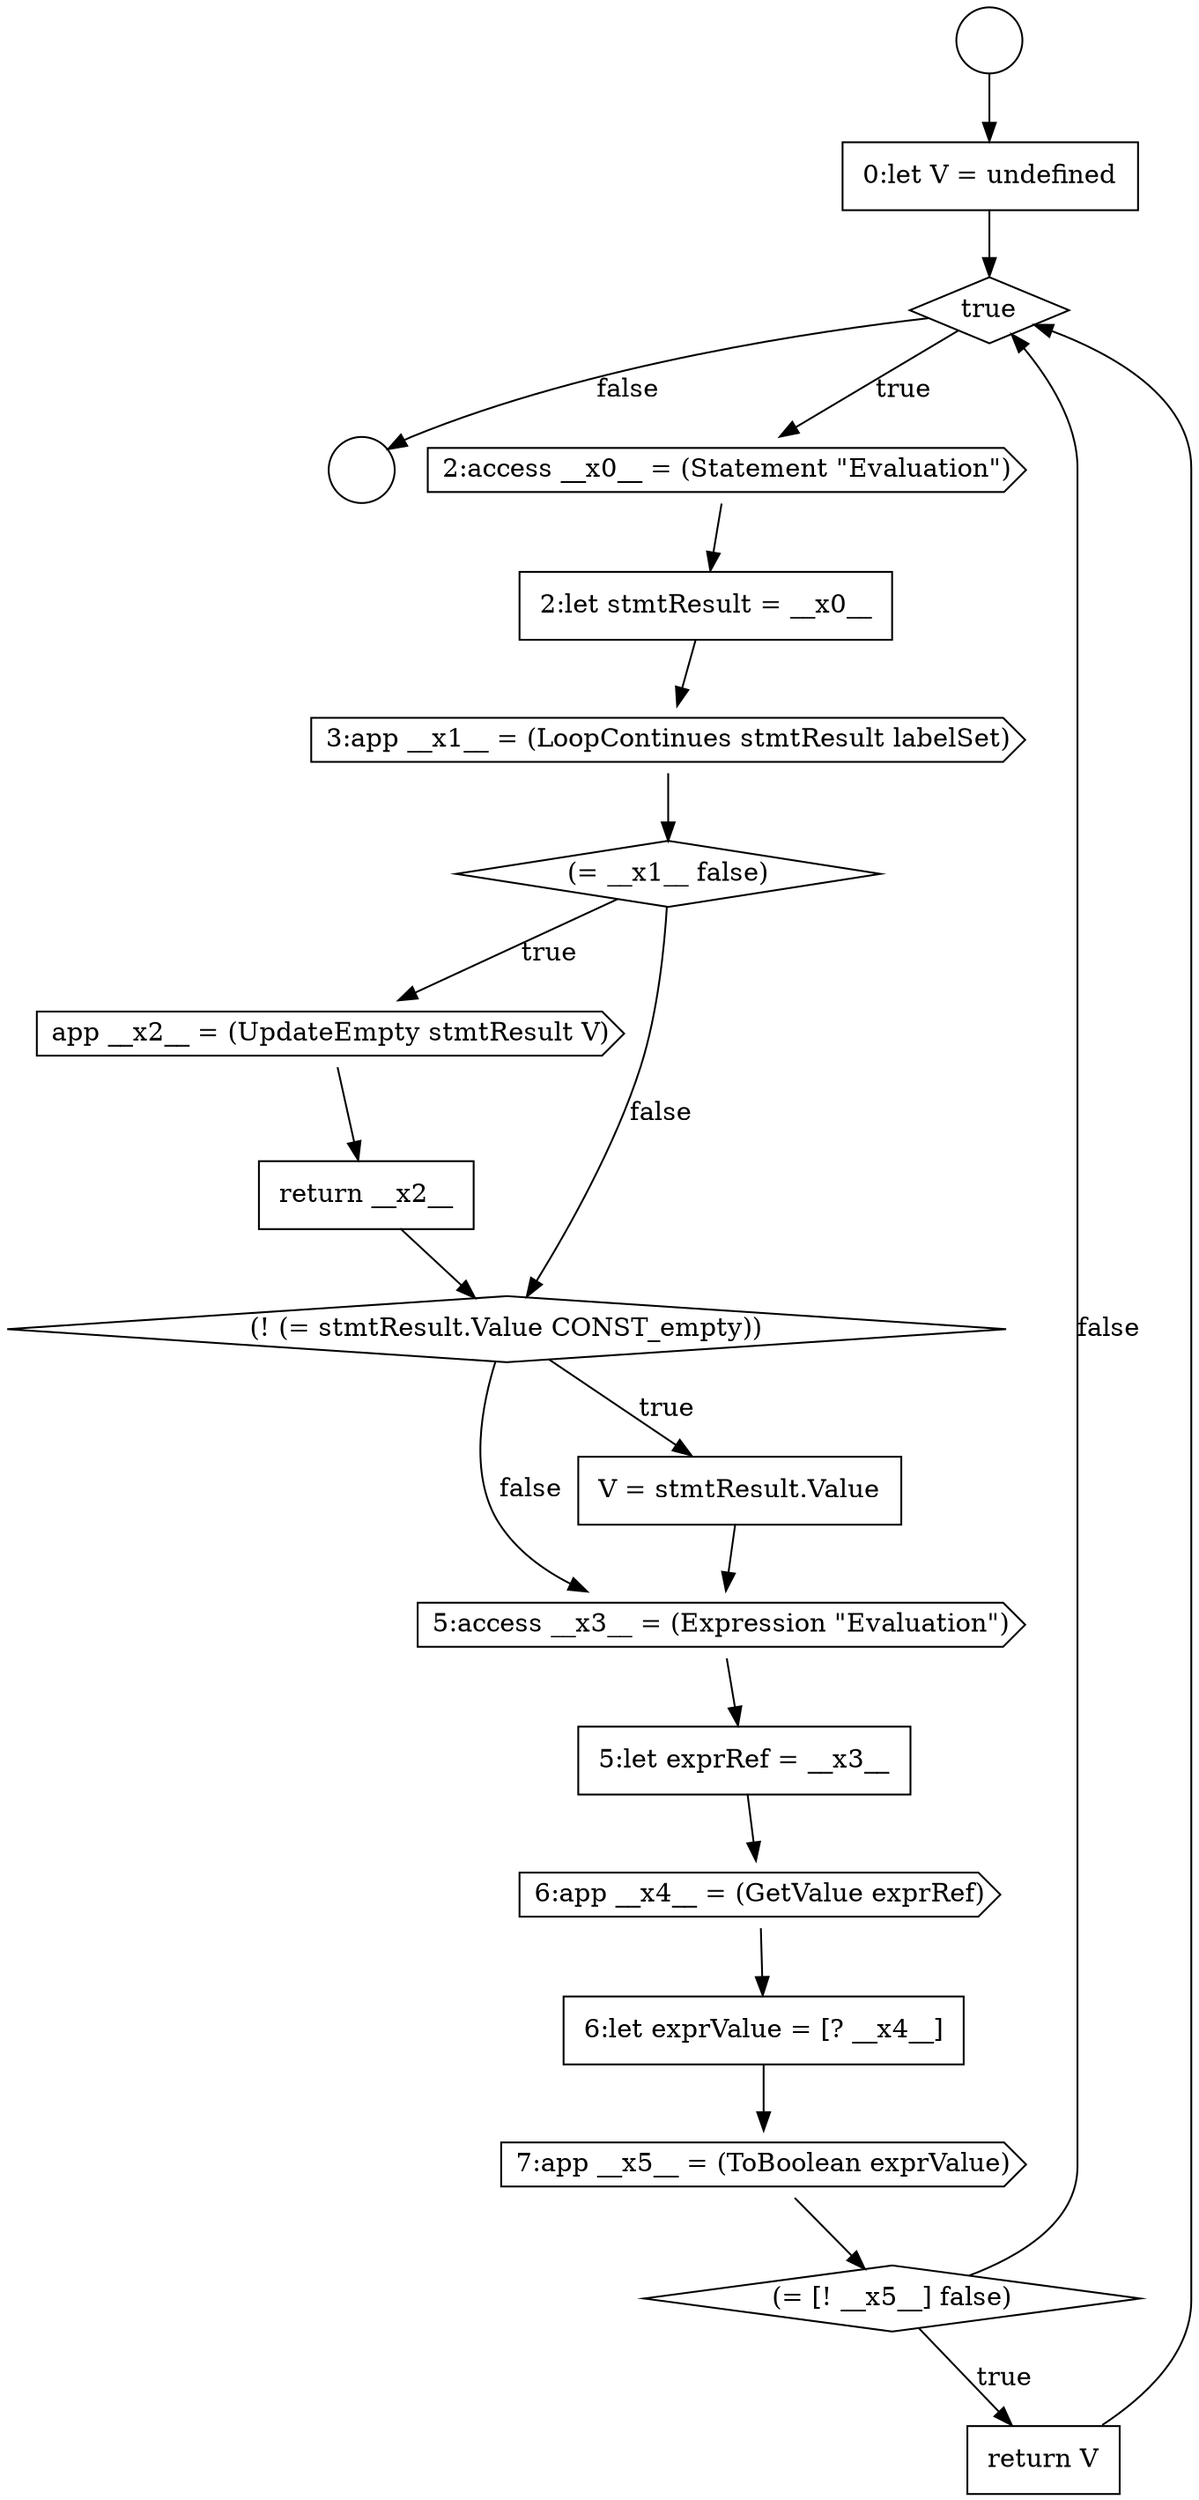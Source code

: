 digraph {
  node7208 [shape=diamond, label=<<font color="black">true</font>> color="black" fillcolor="white" style=filled]
  node7220 [shape=none, margin=0, label=<<font color="black">
    <table border="0" cellborder="1" cellspacing="0" cellpadding="10">
      <tr><td align="left">6:let exprValue = [? __x4__]</td></tr>
    </table>
  </font>> color="black" fillcolor="white" style=filled]
  node7213 [shape=cds, label=<<font color="black">app __x2__ = (UpdateEmpty stmtResult V)</font>> color="black" fillcolor="white" style=filled]
  node7217 [shape=cds, label=<<font color="black">5:access __x3__ = (Expression &quot;Evaluation&quot;)</font>> color="black" fillcolor="white" style=filled]
  node7221 [shape=cds, label=<<font color="black">7:app __x5__ = (ToBoolean exprValue)</font>> color="black" fillcolor="white" style=filled]
  node7212 [shape=diamond, label=<<font color="black">(= __x1__ false)</font>> color="black" fillcolor="white" style=filled]
  node7223 [shape=none, margin=0, label=<<font color="black">
    <table border="0" cellborder="1" cellspacing="0" cellpadding="10">
      <tr><td align="left">return V</td></tr>
    </table>
  </font>> color="black" fillcolor="white" style=filled]
  node7218 [shape=none, margin=0, label=<<font color="black">
    <table border="0" cellborder="1" cellspacing="0" cellpadding="10">
      <tr><td align="left">5:let exprRef = __x3__</td></tr>
    </table>
  </font>> color="black" fillcolor="white" style=filled]
  node7206 [shape=circle label=" " color="black" fillcolor="white" style=filled]
  node7211 [shape=cds, label=<<font color="black">3:app __x1__ = (LoopContinues stmtResult labelSet)</font>> color="black" fillcolor="white" style=filled]
  node7207 [shape=none, margin=0, label=<<font color="black">
    <table border="0" cellborder="1" cellspacing="0" cellpadding="10">
      <tr><td align="left">0:let V = undefined</td></tr>
    </table>
  </font>> color="black" fillcolor="white" style=filled]
  node7219 [shape=cds, label=<<font color="black">6:app __x4__ = (GetValue exprRef)</font>> color="black" fillcolor="white" style=filled]
  node7214 [shape=none, margin=0, label=<<font color="black">
    <table border="0" cellborder="1" cellspacing="0" cellpadding="10">
      <tr><td align="left">return __x2__</td></tr>
    </table>
  </font>> color="black" fillcolor="white" style=filled]
  node7209 [shape=cds, label=<<font color="black">2:access __x0__ = (Statement &quot;Evaluation&quot;)</font>> color="black" fillcolor="white" style=filled]
  node7215 [shape=diamond, label=<<font color="black">(! (= stmtResult.Value CONST_empty))</font>> color="black" fillcolor="white" style=filled]
  node7205 [shape=circle label=" " color="black" fillcolor="white" style=filled]
  node7222 [shape=diamond, label=<<font color="black">(= [! __x5__] false)</font>> color="black" fillcolor="white" style=filled]
  node7216 [shape=none, margin=0, label=<<font color="black">
    <table border="0" cellborder="1" cellspacing="0" cellpadding="10">
      <tr><td align="left">V = stmtResult.Value</td></tr>
    </table>
  </font>> color="black" fillcolor="white" style=filled]
  node7210 [shape=none, margin=0, label=<<font color="black">
    <table border="0" cellborder="1" cellspacing="0" cellpadding="10">
      <tr><td align="left">2:let stmtResult = __x0__</td></tr>
    </table>
  </font>> color="black" fillcolor="white" style=filled]
  node7222 -> node7223 [label=<<font color="black">true</font>> color="black"]
  node7222 -> node7208 [label=<<font color="black">false</font>> color="black"]
  node7219 -> node7220 [ color="black"]
  node7220 -> node7221 [ color="black"]
  node7215 -> node7216 [label=<<font color="black">true</font>> color="black"]
  node7215 -> node7217 [label=<<font color="black">false</font>> color="black"]
  node7221 -> node7222 [ color="black"]
  node7213 -> node7214 [ color="black"]
  node7216 -> node7217 [ color="black"]
  node7205 -> node7207 [ color="black"]
  node7214 -> node7215 [ color="black"]
  node7209 -> node7210 [ color="black"]
  node7223 -> node7208 [ color="black"]
  node7207 -> node7208 [ color="black"]
  node7208 -> node7209 [label=<<font color="black">true</font>> color="black"]
  node7208 -> node7206 [label=<<font color="black">false</font>> color="black"]
  node7212 -> node7213 [label=<<font color="black">true</font>> color="black"]
  node7212 -> node7215 [label=<<font color="black">false</font>> color="black"]
  node7210 -> node7211 [ color="black"]
  node7211 -> node7212 [ color="black"]
  node7217 -> node7218 [ color="black"]
  node7218 -> node7219 [ color="black"]
}
